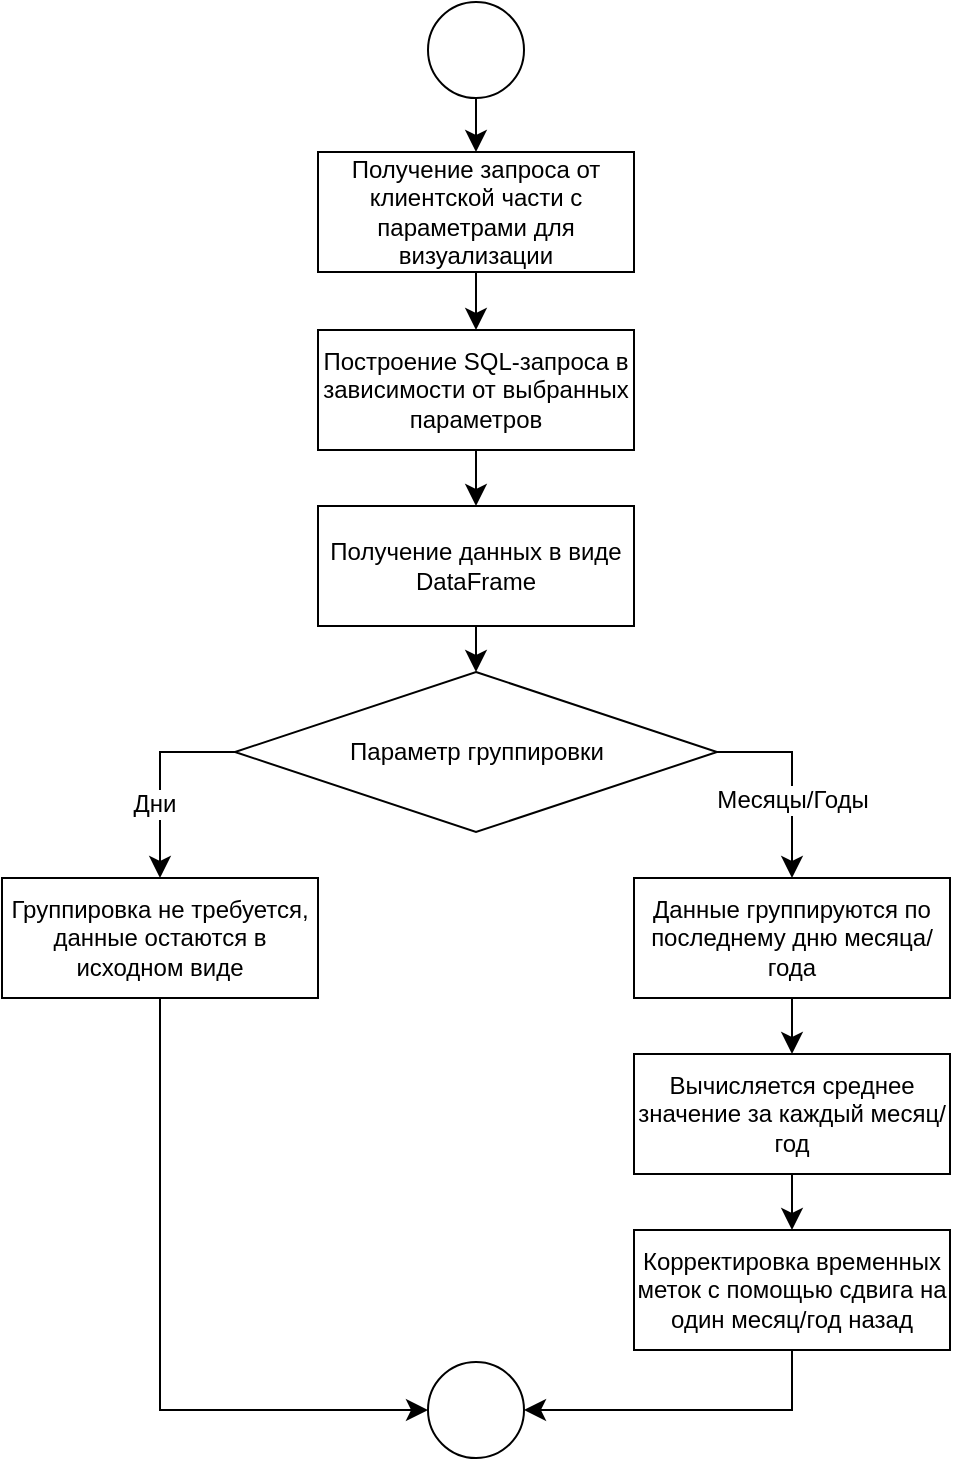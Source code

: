 <mxfile version="24.4.10" type="device">
  <diagram name="Страница — 1" id="XrrPbe4w0qdBMq4fLtTc">
    <mxGraphModel dx="1084" dy="1187" grid="0" gridSize="10" guides="1" tooltips="1" connect="1" arrows="1" fold="1" page="0" pageScale="1" pageWidth="827" pageHeight="1169" math="0" shadow="0">
      <root>
        <mxCell id="0" />
        <mxCell id="1" parent="0" />
        <mxCell id="nS1O5j5OaEgGV68RkNVF-13" style="edgeStyle=none;curved=1;rounded=0;orthogonalLoop=1;jettySize=auto;html=1;fontSize=12;startSize=8;endSize=8;" parent="1" source="nS1O5j5OaEgGV68RkNVF-1" target="nS1O5j5OaEgGV68RkNVF-2" edge="1">
          <mxGeometry relative="1" as="geometry" />
        </mxCell>
        <mxCell id="nS1O5j5OaEgGV68RkNVF-1" value="" style="ellipse;whiteSpace=wrap;html=1;aspect=fixed;" parent="1" vertex="1">
          <mxGeometry x="169" y="-154" width="48" height="48" as="geometry" />
        </mxCell>
        <mxCell id="nS1O5j5OaEgGV68RkNVF-14" style="edgeStyle=none;curved=1;rounded=0;orthogonalLoop=1;jettySize=auto;html=1;entryX=0.5;entryY=0;entryDx=0;entryDy=0;fontSize=12;startSize=8;endSize=8;" parent="1" source="nS1O5j5OaEgGV68RkNVF-2" target="nS1O5j5OaEgGV68RkNVF-4" edge="1">
          <mxGeometry relative="1" as="geometry" />
        </mxCell>
        <mxCell id="nS1O5j5OaEgGV68RkNVF-2" value="Получение запроса от клиентской части с параметрами для визуализации" style="rounded=0;whiteSpace=wrap;html=1;" parent="1" vertex="1">
          <mxGeometry x="114" y="-79" width="158" height="60" as="geometry" />
        </mxCell>
        <mxCell id="nS1O5j5OaEgGV68RkNVF-15" style="edgeStyle=none;curved=1;rounded=0;orthogonalLoop=1;jettySize=auto;html=1;fontSize=12;startSize=8;endSize=8;" parent="1" source="nS1O5j5OaEgGV68RkNVF-4" target="nS1O5j5OaEgGV68RkNVF-6" edge="1">
          <mxGeometry relative="1" as="geometry" />
        </mxCell>
        <mxCell id="nS1O5j5OaEgGV68RkNVF-4" value="Построение SQL-запроса в зависимости от выбранных параметров" style="rounded=0;whiteSpace=wrap;html=1;" parent="1" vertex="1">
          <mxGeometry x="114" y="10" width="158" height="60" as="geometry" />
        </mxCell>
        <mxCell id="nS1O5j5OaEgGV68RkNVF-16" style="edgeStyle=none;curved=1;rounded=0;orthogonalLoop=1;jettySize=auto;html=1;entryX=0.5;entryY=0;entryDx=0;entryDy=0;fontSize=12;startSize=8;endSize=8;" parent="1" source="nS1O5j5OaEgGV68RkNVF-6" target="nS1O5j5OaEgGV68RkNVF-9" edge="1">
          <mxGeometry relative="1" as="geometry" />
        </mxCell>
        <mxCell id="nS1O5j5OaEgGV68RkNVF-6" value="Получение данных в виде DataFrame" style="rounded=0;whiteSpace=wrap;html=1;" parent="1" vertex="1">
          <mxGeometry x="114" y="98" width="158" height="60" as="geometry" />
        </mxCell>
        <mxCell id="nS1O5j5OaEgGV68RkNVF-21" style="edgeStyle=orthogonalEdgeStyle;rounded=0;orthogonalLoop=1;jettySize=auto;html=1;entryX=0.5;entryY=0;entryDx=0;entryDy=0;fontSize=12;startSize=8;endSize=8;exitX=0;exitY=0.5;exitDx=0;exitDy=0;" parent="1" source="nS1O5j5OaEgGV68RkNVF-9" target="nS1O5j5OaEgGV68RkNVF-11" edge="1">
          <mxGeometry relative="1" as="geometry" />
        </mxCell>
        <mxCell id="oPCvAJEYl8rbna4mpd78-1" value="Дни" style="edgeLabel;html=1;align=center;verticalAlign=middle;resizable=0;points=[];fontSize=12;" parent="nS1O5j5OaEgGV68RkNVF-21" vertex="1" connectable="0">
          <mxGeometry x="-0.159" y="3" relative="1" as="geometry">
            <mxPoint x="-6" y="21" as="offset" />
          </mxGeometry>
        </mxCell>
        <mxCell id="nS1O5j5OaEgGV68RkNVF-22" style="edgeStyle=orthogonalEdgeStyle;rounded=0;orthogonalLoop=1;jettySize=auto;html=1;entryX=0.5;entryY=0;entryDx=0;entryDy=0;fontSize=12;startSize=8;endSize=8;exitX=1;exitY=0.5;exitDx=0;exitDy=0;" parent="1" source="nS1O5j5OaEgGV68RkNVF-9" target="nS1O5j5OaEgGV68RkNVF-12" edge="1">
          <mxGeometry relative="1" as="geometry" />
        </mxCell>
        <mxCell id="oPCvAJEYl8rbna4mpd78-2" value="Месяцы/Годы" style="edgeLabel;html=1;align=center;verticalAlign=middle;resizable=0;points=[];fontSize=12;" parent="nS1O5j5OaEgGV68RkNVF-22" vertex="1" connectable="0">
          <mxGeometry x="-0.173" y="-1" relative="1" as="geometry">
            <mxPoint x="1" y="20" as="offset" />
          </mxGeometry>
        </mxCell>
        <mxCell id="nS1O5j5OaEgGV68RkNVF-9" value="Параметр группировки" style="rhombus;whiteSpace=wrap;html=1;" parent="1" vertex="1">
          <mxGeometry x="72.5" y="181" width="241" height="80" as="geometry" />
        </mxCell>
        <mxCell id="nS1O5j5OaEgGV68RkNVF-26" style="edgeStyle=orthogonalEdgeStyle;rounded=0;orthogonalLoop=1;jettySize=auto;html=1;entryX=0;entryY=0.5;entryDx=0;entryDy=0;fontSize=12;startSize=8;endSize=8;exitX=0.5;exitY=1;exitDx=0;exitDy=0;" parent="1" source="nS1O5j5OaEgGV68RkNVF-11" target="nS1O5j5OaEgGV68RkNVF-20" edge="1">
          <mxGeometry relative="1" as="geometry" />
        </mxCell>
        <mxCell id="nS1O5j5OaEgGV68RkNVF-11" value="Группировка не требуется, данные остаются в исходном виде" style="rounded=0;whiteSpace=wrap;html=1;" parent="1" vertex="1">
          <mxGeometry x="-44" y="284" width="158" height="60" as="geometry" />
        </mxCell>
        <mxCell id="nS1O5j5OaEgGV68RkNVF-23" style="edgeStyle=none;curved=1;rounded=0;orthogonalLoop=1;jettySize=auto;html=1;fontSize=12;startSize=8;endSize=8;" parent="1" source="nS1O5j5OaEgGV68RkNVF-12" target="nS1O5j5OaEgGV68RkNVF-17" edge="1">
          <mxGeometry relative="1" as="geometry" />
        </mxCell>
        <mxCell id="nS1O5j5OaEgGV68RkNVF-12" value="Данные группируются по последнему дню месяца/года" style="rounded=0;whiteSpace=wrap;html=1;" parent="1" vertex="1">
          <mxGeometry x="272" y="284" width="158" height="60" as="geometry" />
        </mxCell>
        <mxCell id="nS1O5j5OaEgGV68RkNVF-24" style="edgeStyle=none;curved=1;rounded=0;orthogonalLoop=1;jettySize=auto;html=1;entryX=0.5;entryY=0;entryDx=0;entryDy=0;fontSize=12;startSize=8;endSize=8;" parent="1" source="nS1O5j5OaEgGV68RkNVF-17" target="nS1O5j5OaEgGV68RkNVF-18" edge="1">
          <mxGeometry relative="1" as="geometry" />
        </mxCell>
        <mxCell id="nS1O5j5OaEgGV68RkNVF-17" value="Вычисляется среднее значение за каждый месяц/год" style="rounded=0;whiteSpace=wrap;html=1;" parent="1" vertex="1">
          <mxGeometry x="272" y="372" width="158" height="60" as="geometry" />
        </mxCell>
        <mxCell id="nS1O5j5OaEgGV68RkNVF-25" style="edgeStyle=orthogonalEdgeStyle;rounded=0;orthogonalLoop=1;jettySize=auto;html=1;entryX=1;entryY=0.5;entryDx=0;entryDy=0;fontSize=12;startSize=8;endSize=8;exitX=0.5;exitY=1;exitDx=0;exitDy=0;" parent="1" source="nS1O5j5OaEgGV68RkNVF-18" target="nS1O5j5OaEgGV68RkNVF-20" edge="1">
          <mxGeometry relative="1" as="geometry" />
        </mxCell>
        <mxCell id="nS1O5j5OaEgGV68RkNVF-18" value="Корректировка временных меток с помощью сдвига на один месяц/год назад" style="rounded=0;whiteSpace=wrap;html=1;" parent="1" vertex="1">
          <mxGeometry x="272" y="460" width="158" height="60" as="geometry" />
        </mxCell>
        <mxCell id="nS1O5j5OaEgGV68RkNVF-20" value="" style="ellipse;whiteSpace=wrap;html=1;aspect=fixed;" parent="1" vertex="1">
          <mxGeometry x="169" y="526" width="48" height="48" as="geometry" />
        </mxCell>
      </root>
    </mxGraphModel>
  </diagram>
</mxfile>
